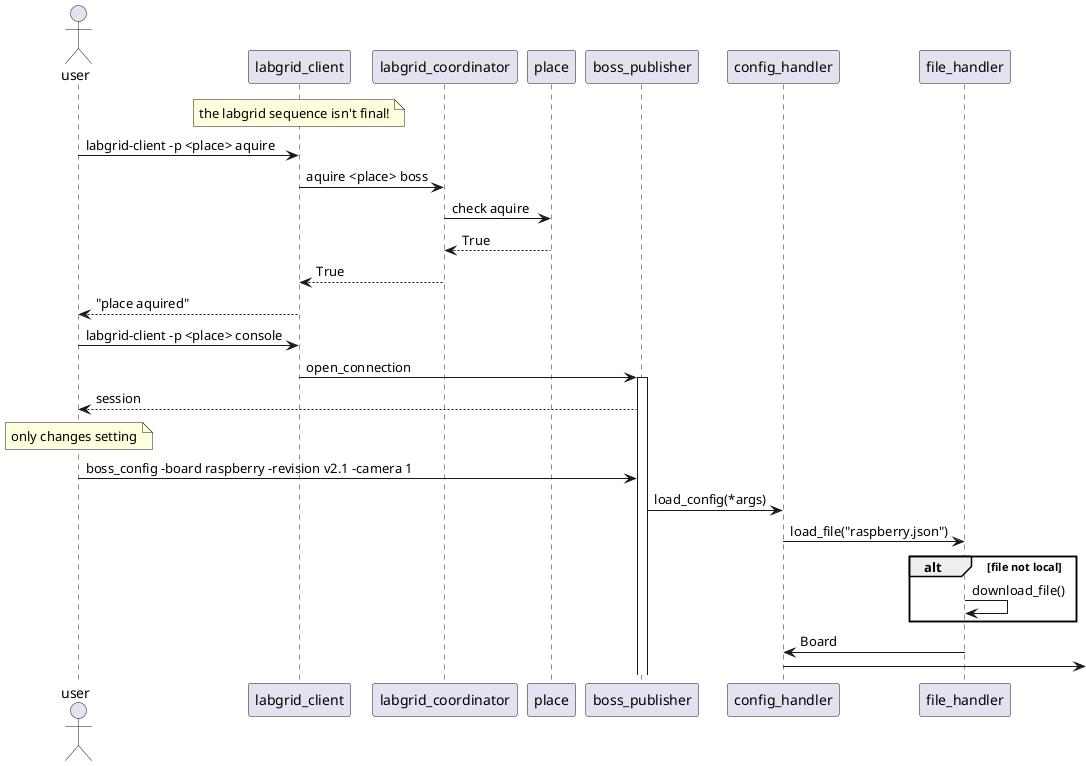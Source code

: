 @startuml

actor user


note over labgrid_client: the labgrid sequence isn't final!


user -> labgrid_client: labgrid-client -p <place> aquire
labgrid_client -> labgrid_coordinator:  aquire <place> boss
labgrid_coordinator -> place: check aquire
place --> labgrid_coordinator: True
labgrid_coordinator --> labgrid_client: True
labgrid_client --> user: "place aquired"
user -> labgrid_client: labgrid-client -p <place> console
labgrid_client -> boss_publisher: open_connection
activate boss_publisher
boss_publisher --> user: session

note over user: only changes setting
user -> boss_publisher: boss_config -board raspberry -revision v2.1 -camera 1
boss_publisher -> config_handler: load_config(*args)

config_handler -> file_handler: load_file("raspberry.json")
alt file not local
    file_handler -> file_handler: download_file()

end
file_handler -> config_handler: Board
config_handler -> 




@enduml